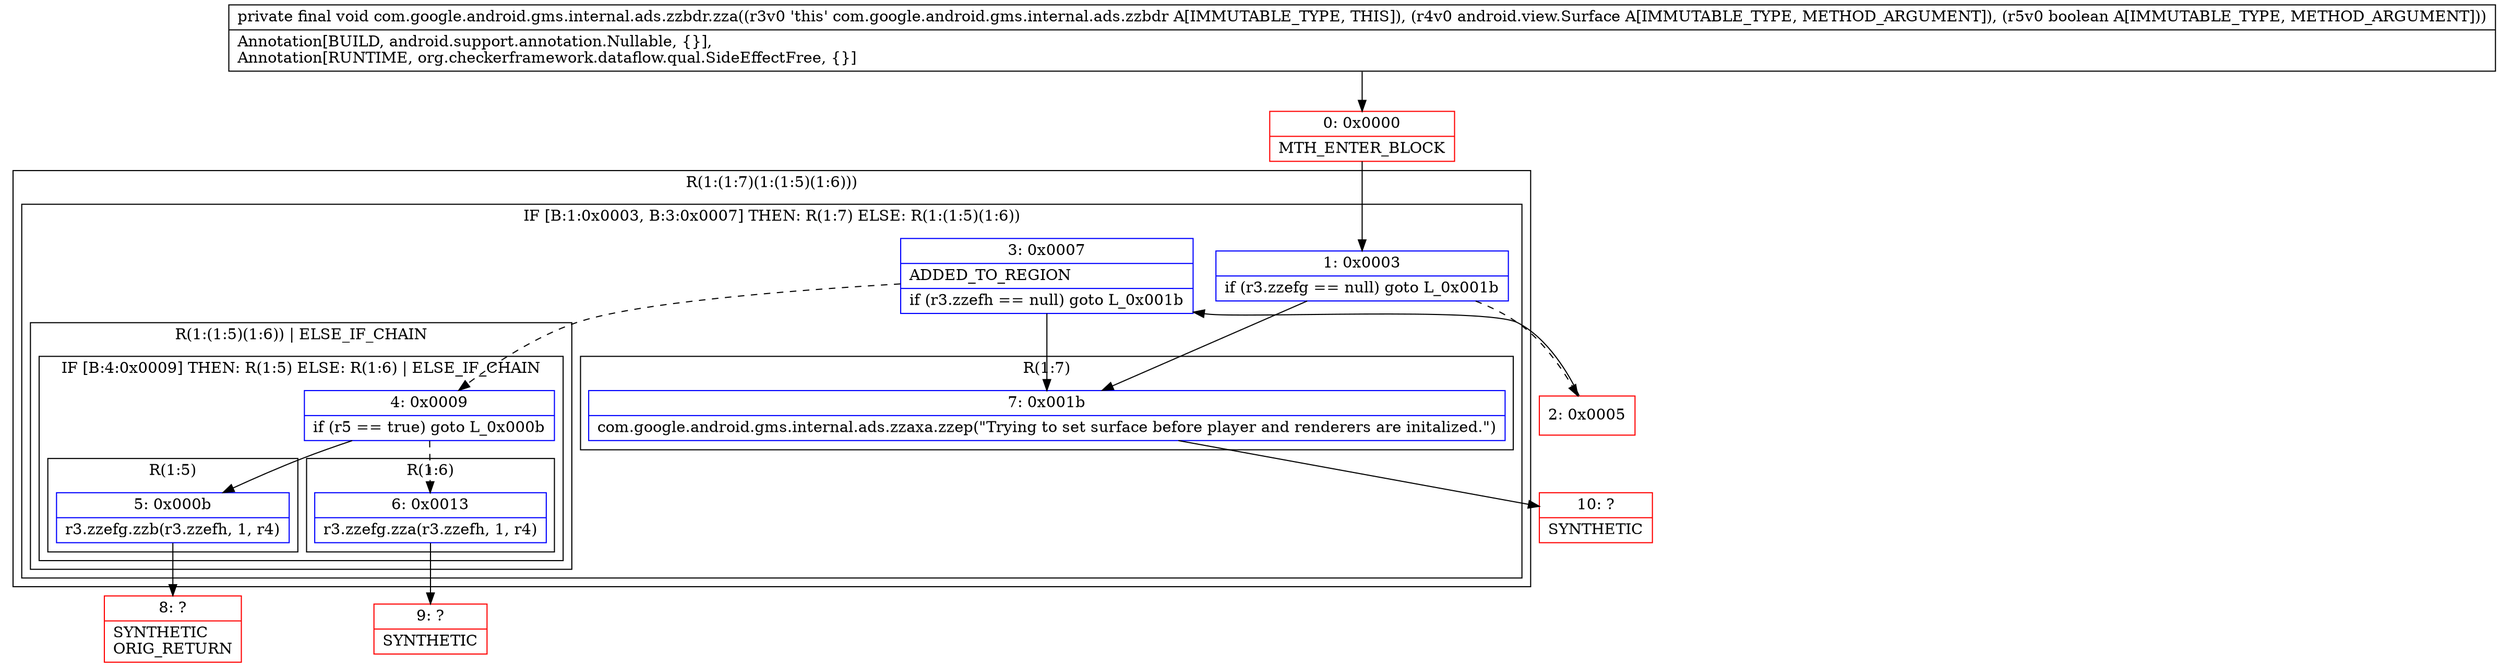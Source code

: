 digraph "CFG forcom.google.android.gms.internal.ads.zzbdr.zza(Landroid\/view\/Surface;Z)V" {
subgraph cluster_Region_305325332 {
label = "R(1:(1:7)(1:(1:5)(1:6)))";
node [shape=record,color=blue];
subgraph cluster_IfRegion_1312976136 {
label = "IF [B:1:0x0003, B:3:0x0007] THEN: R(1:7) ELSE: R(1:(1:5)(1:6))";
node [shape=record,color=blue];
Node_1 [shape=record,label="{1\:\ 0x0003|if (r3.zzefg == null) goto L_0x001b\l}"];
Node_3 [shape=record,label="{3\:\ 0x0007|ADDED_TO_REGION\l|if (r3.zzefh == null) goto L_0x001b\l}"];
subgraph cluster_Region_1241773193 {
label = "R(1:7)";
node [shape=record,color=blue];
Node_7 [shape=record,label="{7\:\ 0x001b|com.google.android.gms.internal.ads.zzaxa.zzep(\"Trying to set surface before player and renderers are initalized.\")\l}"];
}
subgraph cluster_Region_389983919 {
label = "R(1:(1:5)(1:6)) | ELSE_IF_CHAIN\l";
node [shape=record,color=blue];
subgraph cluster_IfRegion_312599321 {
label = "IF [B:4:0x0009] THEN: R(1:5) ELSE: R(1:6) | ELSE_IF_CHAIN\l";
node [shape=record,color=blue];
Node_4 [shape=record,label="{4\:\ 0x0009|if (r5 == true) goto L_0x000b\l}"];
subgraph cluster_Region_1339483752 {
label = "R(1:5)";
node [shape=record,color=blue];
Node_5 [shape=record,label="{5\:\ 0x000b|r3.zzefg.zzb(r3.zzefh, 1, r4)\l}"];
}
subgraph cluster_Region_438629543 {
label = "R(1:6)";
node [shape=record,color=blue];
Node_6 [shape=record,label="{6\:\ 0x0013|r3.zzefg.zza(r3.zzefh, 1, r4)\l}"];
}
}
}
}
}
Node_0 [shape=record,color=red,label="{0\:\ 0x0000|MTH_ENTER_BLOCK\l}"];
Node_2 [shape=record,color=red,label="{2\:\ 0x0005}"];
Node_8 [shape=record,color=red,label="{8\:\ ?|SYNTHETIC\lORIG_RETURN\l}"];
Node_9 [shape=record,color=red,label="{9\:\ ?|SYNTHETIC\l}"];
Node_10 [shape=record,color=red,label="{10\:\ ?|SYNTHETIC\l}"];
MethodNode[shape=record,label="{private final void com.google.android.gms.internal.ads.zzbdr.zza((r3v0 'this' com.google.android.gms.internal.ads.zzbdr A[IMMUTABLE_TYPE, THIS]), (r4v0 android.view.Surface A[IMMUTABLE_TYPE, METHOD_ARGUMENT]), (r5v0 boolean A[IMMUTABLE_TYPE, METHOD_ARGUMENT]))  | Annotation[BUILD, android.support.annotation.Nullable, \{\}], \lAnnotation[RUNTIME, org.checkerframework.dataflow.qual.SideEffectFree, \{\}]\l}"];
MethodNode -> Node_0;
Node_1 -> Node_2[style=dashed];
Node_1 -> Node_7;
Node_3 -> Node_4[style=dashed];
Node_3 -> Node_7;
Node_7 -> Node_10;
Node_4 -> Node_5;
Node_4 -> Node_6[style=dashed];
Node_5 -> Node_8;
Node_6 -> Node_9;
Node_0 -> Node_1;
Node_2 -> Node_3;
}

